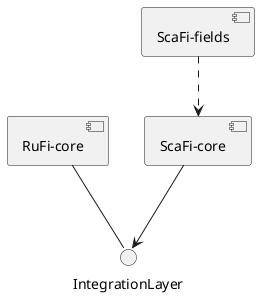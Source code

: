 @startuml
[ScaFi-core] as Scc
[ScaFi-fields] as Scf
[RuFi-core] as Ruf

() "IntegrationLayer" as Int

Ruf -- Int

Scf ..> Scc

Scc --> Int
@enduml
